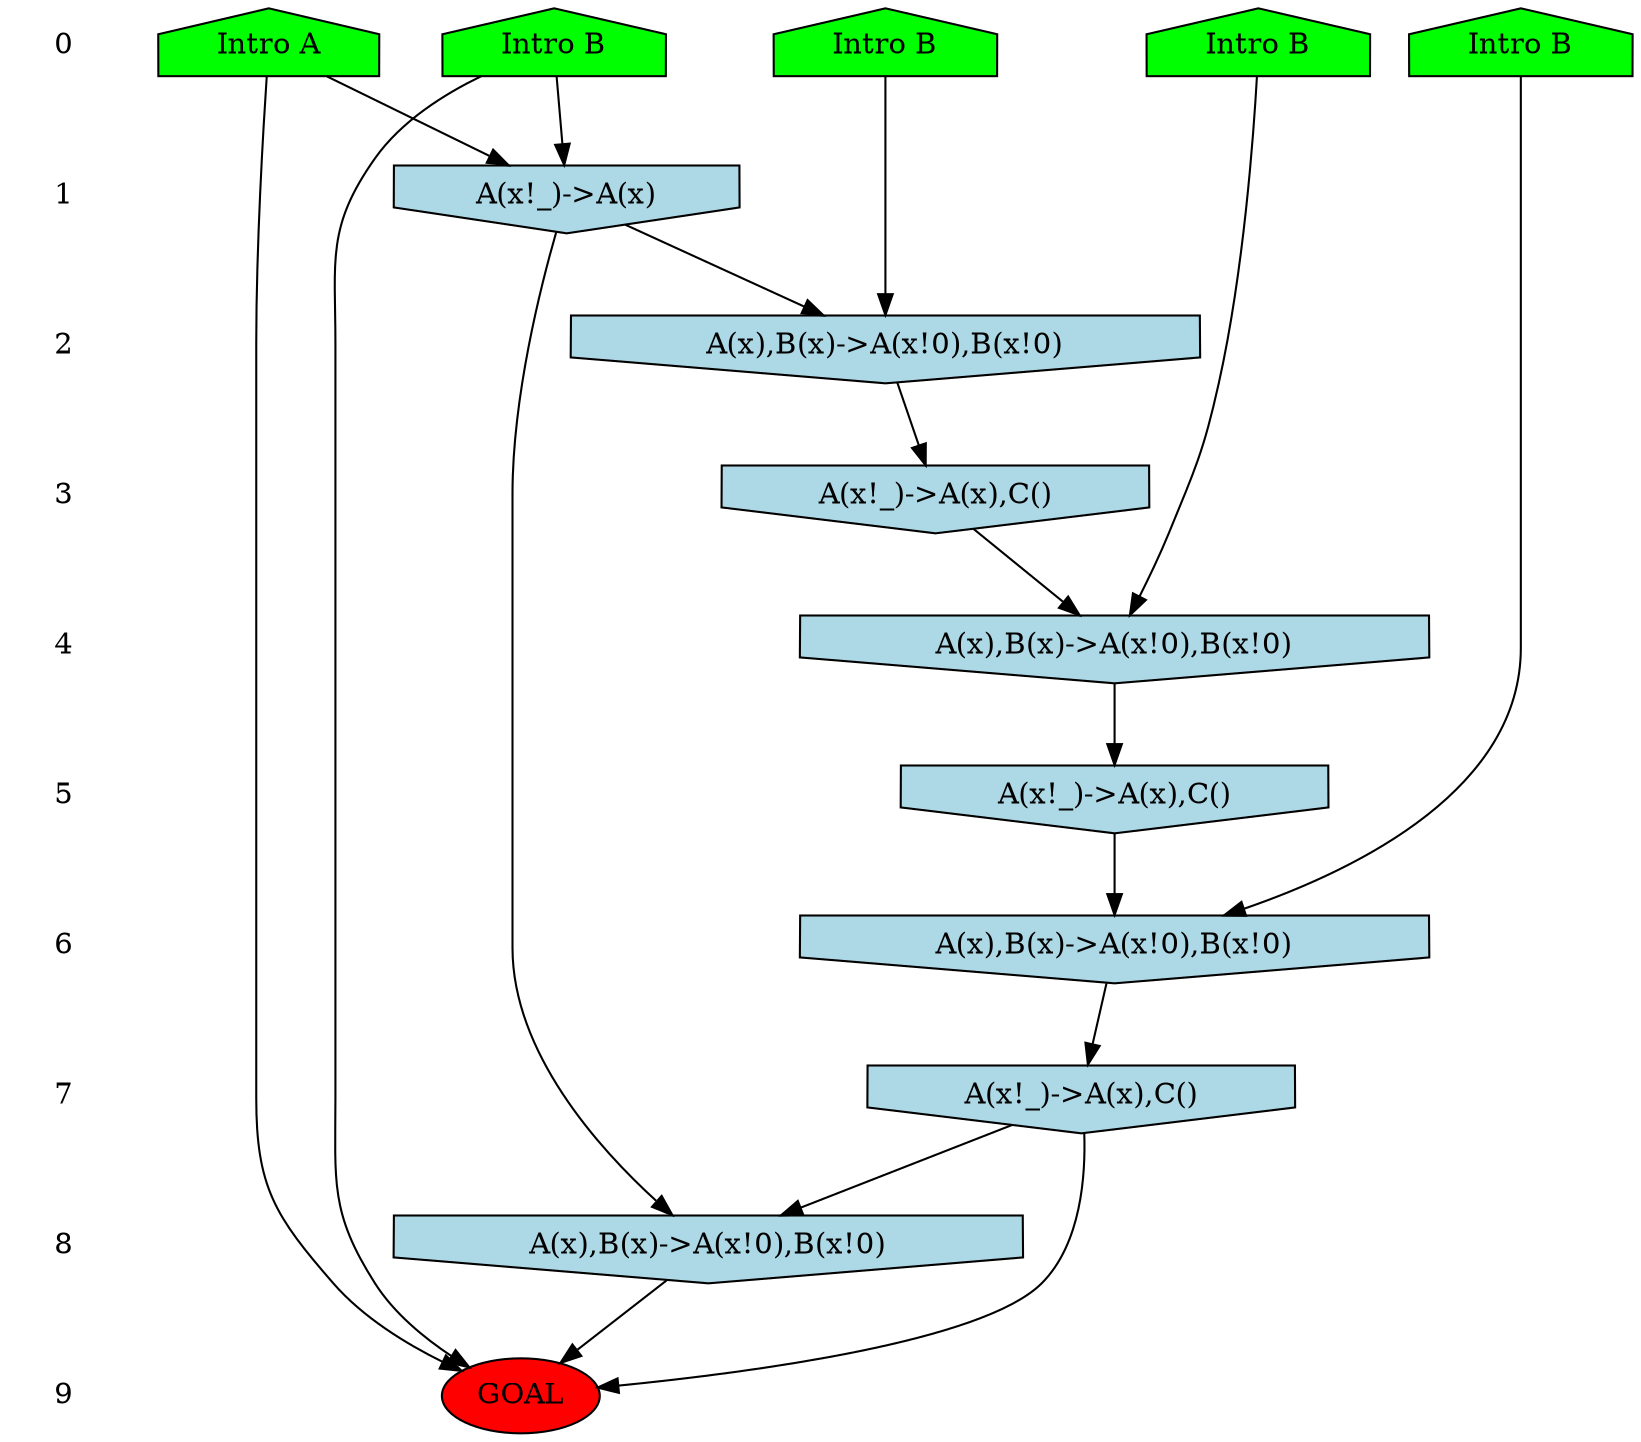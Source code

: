 /* Compression of 1 causal flows obtained in average at 1.249418E+01 t.u */
/* Compressed causal flows were: [1] */
digraph G{
 ranksep=.5 ; 
{ rank = same ; "0" [shape=plaintext] ; node_1 [label ="Intro A", shape=house, style=filled, fillcolor=green] ;
node_2 [label ="Intro B", shape=house, style=filled, fillcolor=green] ;
node_3 [label ="Intro B", shape=house, style=filled, fillcolor=green] ;
node_4 [label ="Intro B", shape=house, style=filled, fillcolor=green] ;
node_5 [label ="Intro B", shape=house, style=filled, fillcolor=green] ;
}
{ rank = same ; "1" [shape=plaintext] ; node_6 [label="A(x!_)->A(x)", shape=invhouse, style=filled, fillcolor = lightblue] ;
}
{ rank = same ; "2" [shape=plaintext] ; node_7 [label="A(x),B(x)->A(x!0),B(x!0)", shape=invhouse, style=filled, fillcolor = lightblue] ;
}
{ rank = same ; "3" [shape=plaintext] ; node_8 [label="A(x!_)->A(x),C()", shape=invhouse, style=filled, fillcolor = lightblue] ;
}
{ rank = same ; "4" [shape=plaintext] ; node_9 [label="A(x),B(x)->A(x!0),B(x!0)", shape=invhouse, style=filled, fillcolor = lightblue] ;
}
{ rank = same ; "5" [shape=plaintext] ; node_10 [label="A(x!_)->A(x),C()", shape=invhouse, style=filled, fillcolor = lightblue] ;
}
{ rank = same ; "6" [shape=plaintext] ; node_11 [label="A(x),B(x)->A(x!0),B(x!0)", shape=invhouse, style=filled, fillcolor = lightblue] ;
}
{ rank = same ; "7" [shape=plaintext] ; node_12 [label="A(x!_)->A(x),C()", shape=invhouse, style=filled, fillcolor = lightblue] ;
}
{ rank = same ; "8" [shape=plaintext] ; node_13 [label="A(x),B(x)->A(x!0),B(x!0)", shape=invhouse, style=filled, fillcolor = lightblue] ;
}
{ rank = same ; "9" [shape=plaintext] ; node_14 [label ="GOAL", style=filled, fillcolor=red] ;
}
"0" -> "1" [style="invis"]; 
"1" -> "2" [style="invis"]; 
"2" -> "3" [style="invis"]; 
"3" -> "4" [style="invis"]; 
"4" -> "5" [style="invis"]; 
"5" -> "6" [style="invis"]; 
"6" -> "7" [style="invis"]; 
"7" -> "8" [style="invis"]; 
"8" -> "9" [style="invis"]; 
node_1 -> node_6
node_2 -> node_6
node_5 -> node_7
node_6 -> node_7
node_7 -> node_8
node_4 -> node_9
node_8 -> node_9
node_9 -> node_10
node_3 -> node_11
node_10 -> node_11
node_11 -> node_12
node_6 -> node_13
node_12 -> node_13
node_1 -> node_14
node_2 -> node_14
node_12 -> node_14
node_13 -> node_14
}
/*
 Dot generation time: 0.004000
*/